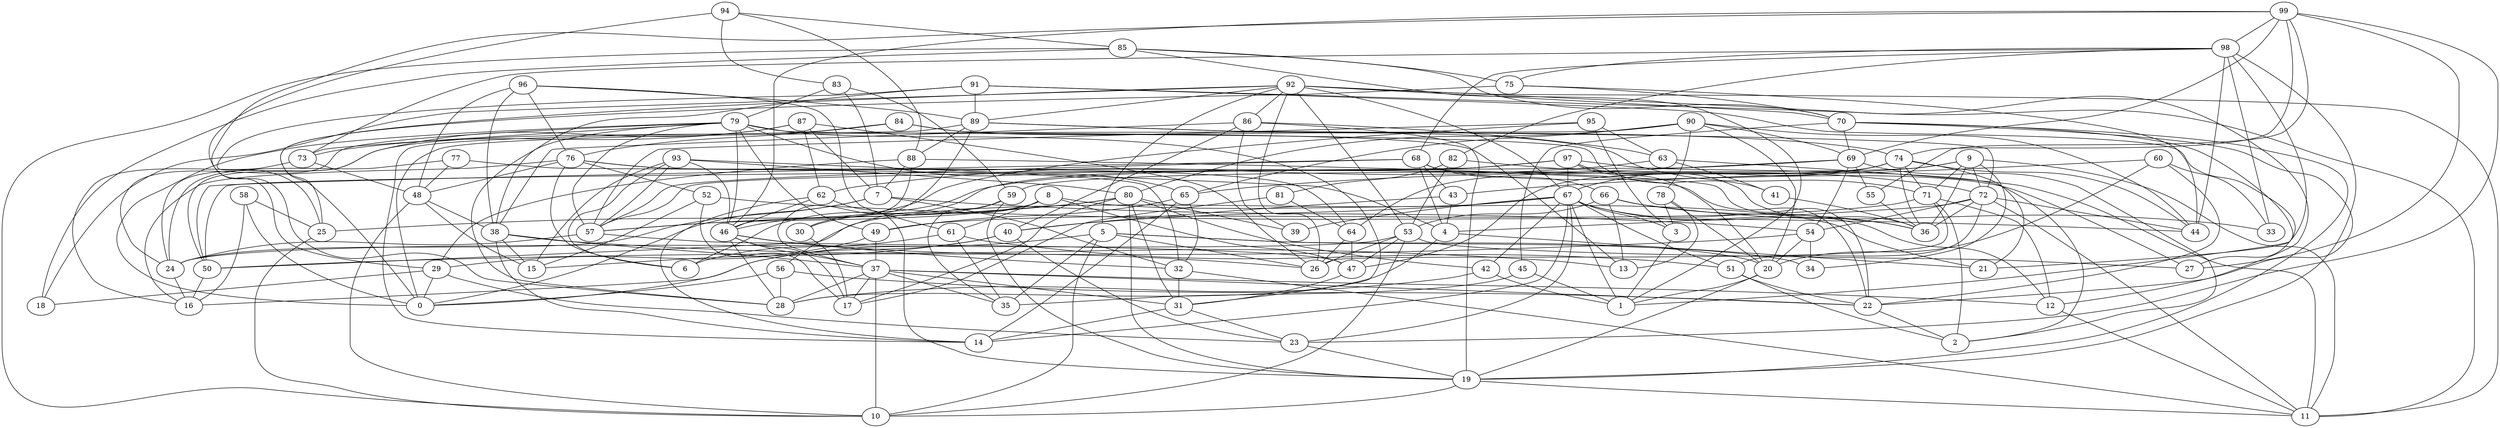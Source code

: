 digraph GG_graph {

subgraph G_graph {
edge [color = black]
"60" -> "43" [dir = none]
"60" -> "33" [dir = none]
"60" -> "20" [dir = none]
"60" -> "22" [dir = none]
"52" -> "44" [dir = none]
"52" -> "15" [dir = none]
"52" -> "17" [dir = none]
"48" -> "38" [dir = none]
"48" -> "15" [dir = none]
"48" -> "10" [dir = none]
"77" -> "24" [dir = none]
"77" -> "32" [dir = none]
"77" -> "48" [dir = none]
"78" -> "3" [dir = none]
"78" -> "13" [dir = none]
"78" -> "20" [dir = none]
"24" -> "16" [dir = none]
"98" -> "68" [dir = none]
"98" -> "82" [dir = none]
"98" -> "75" [dir = none]
"98" -> "33" [dir = none]
"98" -> "44" [dir = none]
"98" -> "19" [dir = none]
"98" -> "73" [dir = none]
"98" -> "21" [dir = none]
"82" -> "81" [dir = none]
"82" -> "53" [dir = none]
"82" -> "72" [dir = none]
"64" -> "47" [dir = none]
"64" -> "26" [dir = none]
"49" -> "37" [dir = none]
"49" -> "29" [dir = none]
"12" -> "11" [dir = none]
"71" -> "49" [dir = none]
"71" -> "2" [dir = none]
"71" -> "26" [dir = none]
"71" -> "12" [dir = none]
"84" -> "13" [dir = none]
"84" -> "76" [dir = none]
"84" -> "71" [dir = none]
"84" -> "24" [dir = none]
"30" -> "17" [dir = none]
"58" -> "25" [dir = none]
"58" -> "16" [dir = none]
"58" -> "0" [dir = none]
"42" -> "1" [dir = none]
"42" -> "28" [dir = none]
"92" -> "0" [dir = none]
"92" -> "26" [dir = none]
"92" -> "67" [dir = none]
"92" -> "5" [dir = none]
"92" -> "18" [dir = none]
"92" -> "22" [dir = none]
"92" -> "53" [dir = none]
"92" -> "86" [dir = none]
"92" -> "89" [dir = none]
"92" -> "11" [dir = none]
"40" -> "23" [dir = none]
"40" -> "0" [dir = none]
"40" -> "15" [dir = none]
"97" -> "36" [dir = none]
"97" -> "57" [dir = none]
"97" -> "30" [dir = none]
"97" -> "67" [dir = none]
"97" -> "2" [dir = none]
"97" -> "20" [dir = none]
"51" -> "22" [dir = none]
"51" -> "2" [dir = none]
"32" -> "31" [dir = none]
"32" -> "11" [dir = none]
"90" -> "65" [dir = none]
"90" -> "80" [dir = none]
"90" -> "20" [dir = none]
"90" -> "69" [dir = none]
"90" -> "0" [dir = none]
"90" -> "44" [dir = none]
"90" -> "78" [dir = none]
"68" -> "50" [dir = none]
"68" -> "27" [dir = none]
"68" -> "66" [dir = none]
"68" -> "57" [dir = none]
"68" -> "43" [dir = none]
"68" -> "4" [dir = none]
"88" -> "7" [dir = none]
"88" -> "22" [dir = none]
"88" -> "46" [dir = none]
"88" -> "29" [dir = none]
"54" -> "20" [dir = none]
"54" -> "34" [dir = none]
"54" -> "50" [dir = none]
"9" -> "59" [dir = none]
"9" -> "11" [dir = none]
"9" -> "71" [dir = none]
"9" -> "36" [dir = none]
"9" -> "72" [dir = none]
"9" -> "34" [dir = none]
"9" -> "6" [dir = none]
"93" -> "4" [dir = none]
"93" -> "15" [dir = none]
"93" -> "6" [dir = none]
"93" -> "57" [dir = none]
"93" -> "46" [dir = none]
"93" -> "80" [dir = none]
"4" -> "28" [dir = none]
"4" -> "21" [dir = none]
"22" -> "2" [dir = none]
"85" -> "75" [dir = none]
"85" -> "10" [dir = none]
"85" -> "70" [dir = none]
"85" -> "18" [dir = none]
"85" -> "1" [dir = none]
"23" -> "19" [dir = none]
"63" -> "41" [dir = none]
"63" -> "11" [dir = none]
"63" -> "62" [dir = none]
"79" -> "24" [dir = none]
"79" -> "49" [dir = none]
"79" -> "41" [dir = none]
"79" -> "28" [dir = none]
"79" -> "31" [dir = none]
"79" -> "73" [dir = none]
"79" -> "46" [dir = none]
"79" -> "0" [dir = none]
"79" -> "57" [dir = none]
"79" -> "65" [dir = none]
"56" -> "0" [dir = none]
"56" -> "22" [dir = none]
"56" -> "28" [dir = none]
"72" -> "44" [dir = none]
"72" -> "54" [dir = none]
"72" -> "51" [dir = none]
"72" -> "4" [dir = none]
"72" -> "11" [dir = none]
"72" -> "36" [dir = none]
"3" -> "1" [dir = none]
"55" -> "36" [dir = none]
"62" -> "19" [dir = none]
"62" -> "14" [dir = none]
"62" -> "46" [dir = none]
"20" -> "1" [dir = none]
"20" -> "19" [dir = none]
"86" -> "63" [dir = none]
"86" -> "19" [dir = none]
"86" -> "40" [dir = none]
"86" -> "39" [dir = none]
"86" -> "38" [dir = none]
"87" -> "62" [dir = none]
"87" -> "50" [dir = none]
"87" -> "7" [dir = none]
"87" -> "26" [dir = none]
"87" -> "73" [dir = none]
"83" -> "79" [dir = none]
"83" -> "7" [dir = none]
"83" -> "59" [dir = none]
"81" -> "64" [dir = none]
"81" -> "17" [dir = none]
"69" -> "55" [dir = none]
"69" -> "65" [dir = none]
"69" -> "2" [dir = none]
"69" -> "50" [dir = none]
"69" -> "54" [dir = none]
"19" -> "10" [dir = none]
"19" -> "11" [dir = none]
"95" -> "46" [dir = none]
"95" -> "57" [dir = none]
"95" -> "3" [dir = none]
"95" -> "63" [dir = none]
"89" -> "14" [dir = none]
"89" -> "88" [dir = none]
"89" -> "74" [dir = none]
"89" -> "37" [dir = none]
"89" -> "72" [dir = none]
"80" -> "39" [dir = none]
"80" -> "57" [dir = none]
"80" -> "17" [dir = none]
"80" -> "31" [dir = none]
"80" -> "42" [dir = none]
"80" -> "19" [dir = none]
"80" -> "25" [dir = none]
"65" -> "14" [dir = none]
"65" -> "32" [dir = none]
"65" -> "49" [dir = none]
"7" -> "0" [dir = none]
"7" -> "54" [dir = none]
"7" -> "32" [dir = none]
"7" -> "24" [dir = none]
"41" -> "36" [dir = none]
"29" -> "18" [dir = none]
"29" -> "0" [dir = none]
"29" -> "23" [dir = none]
"99" -> "29" [dir = none]
"99" -> "98" [dir = none]
"99" -> "74" [dir = none]
"99" -> "27" [dir = none]
"99" -> "23" [dir = none]
"99" -> "69" [dir = none]
"99" -> "46" [dir = none]
"99" -> "55" [dir = none]
"94" -> "88" [dir = none]
"94" -> "28" [dir = none]
"94" -> "85" [dir = none]
"94" -> "83" [dir = none]
"57" -> "24" [dir = none]
"57" -> "47" [dir = none]
"45" -> "1" [dir = none]
"45" -> "35" [dir = none]
"31" -> "23" [dir = none]
"31" -> "14" [dir = none]
"61" -> "35" [dir = none]
"61" -> "6" [dir = none]
"61" -> "51" [dir = none]
"38" -> "13" [dir = none]
"38" -> "15" [dir = none]
"38" -> "37" [dir = none]
"38" -> "14" [dir = none]
"53" -> "47" [dir = none]
"53" -> "24" [dir = none]
"53" -> "10" [dir = none]
"53" -> "27" [dir = none]
"53" -> "26" [dir = none]
"76" -> "6" [dir = none]
"76" -> "48" [dir = none]
"76" -> "64" [dir = none]
"76" -> "52" [dir = none]
"76" -> "22" [dir = none]
"76" -> "16" [dir = none]
"43" -> "40" [dir = none]
"43" -> "4" [dir = none]
"96" -> "76" [dir = none]
"96" -> "61" [dir = none]
"96" -> "38" [dir = none]
"96" -> "89" [dir = none]
"96" -> "48" [dir = none]
"47" -> "31" [dir = none]
"8" -> "21" [dir = none]
"8" -> "61" [dir = none]
"8" -> "47" [dir = none]
"8" -> "57" [dir = none]
"8" -> "56" [dir = none]
"5" -> "34" [dir = none]
"5" -> "20" [dir = none]
"5" -> "16" [dir = none]
"5" -> "10" [dir = none]
"5" -> "26" [dir = none]
"5" -> "35" [dir = none]
"46" -> "28" [dir = none]
"46" -> "17" [dir = none]
"46" -> "26" [dir = none]
"46" -> "37" [dir = none]
"46" -> "32" [dir = none]
"37" -> "10" [dir = none]
"37" -> "35" [dir = none]
"37" -> "31" [dir = none]
"37" -> "28" [dir = none]
"37" -> "17" [dir = none]
"37" -> "22" [dir = none]
"91" -> "27" [dir = none]
"91" -> "11" [dir = none]
"91" -> "89" [dir = none]
"91" -> "25" [dir = none]
"91" -> "38" [dir = none]
"50" -> "16" [dir = none]
"67" -> "3" [dir = none]
"67" -> "51" [dir = none]
"67" -> "1" [dir = none]
"67" -> "40" [dir = none]
"67" -> "14" [dir = none]
"67" -> "39" [dir = none]
"67" -> "50" [dir = none]
"67" -> "42" [dir = none]
"67" -> "12" [dir = none]
"67" -> "36" [dir = none]
"67" -> "23" [dir = none]
"59" -> "30" [dir = none]
"59" -> "35" [dir = none]
"59" -> "19" [dir = none]
"25" -> "10" [dir = none]
"74" -> "36" [dir = none]
"74" -> "44" [dir = none]
"74" -> "71" [dir = none]
"74" -> "21" [dir = none]
"74" -> "67" [dir = none]
"74" -> "64" [dir = none]
"74" -> "47" [dir = none]
"66" -> "36" [dir = none]
"66" -> "53" [dir = none]
"66" -> "33" [dir = none]
"66" -> "13" [dir = none]
"70" -> "12" [dir = none]
"70" -> "1" [dir = none]
"70" -> "69" [dir = none]
"70" -> "45" [dir = none]
"75" -> "25" [dir = none]
"75" -> "44" [dir = none]
"75" -> "70" [dir = none]
"73" -> "48" [dir = none]
"73" -> "16" [dir = none]
"70" -> "19" [dir = none]
"92" -> "70" [dir = none]
"37" -> "12" [dir = none]
}

}
